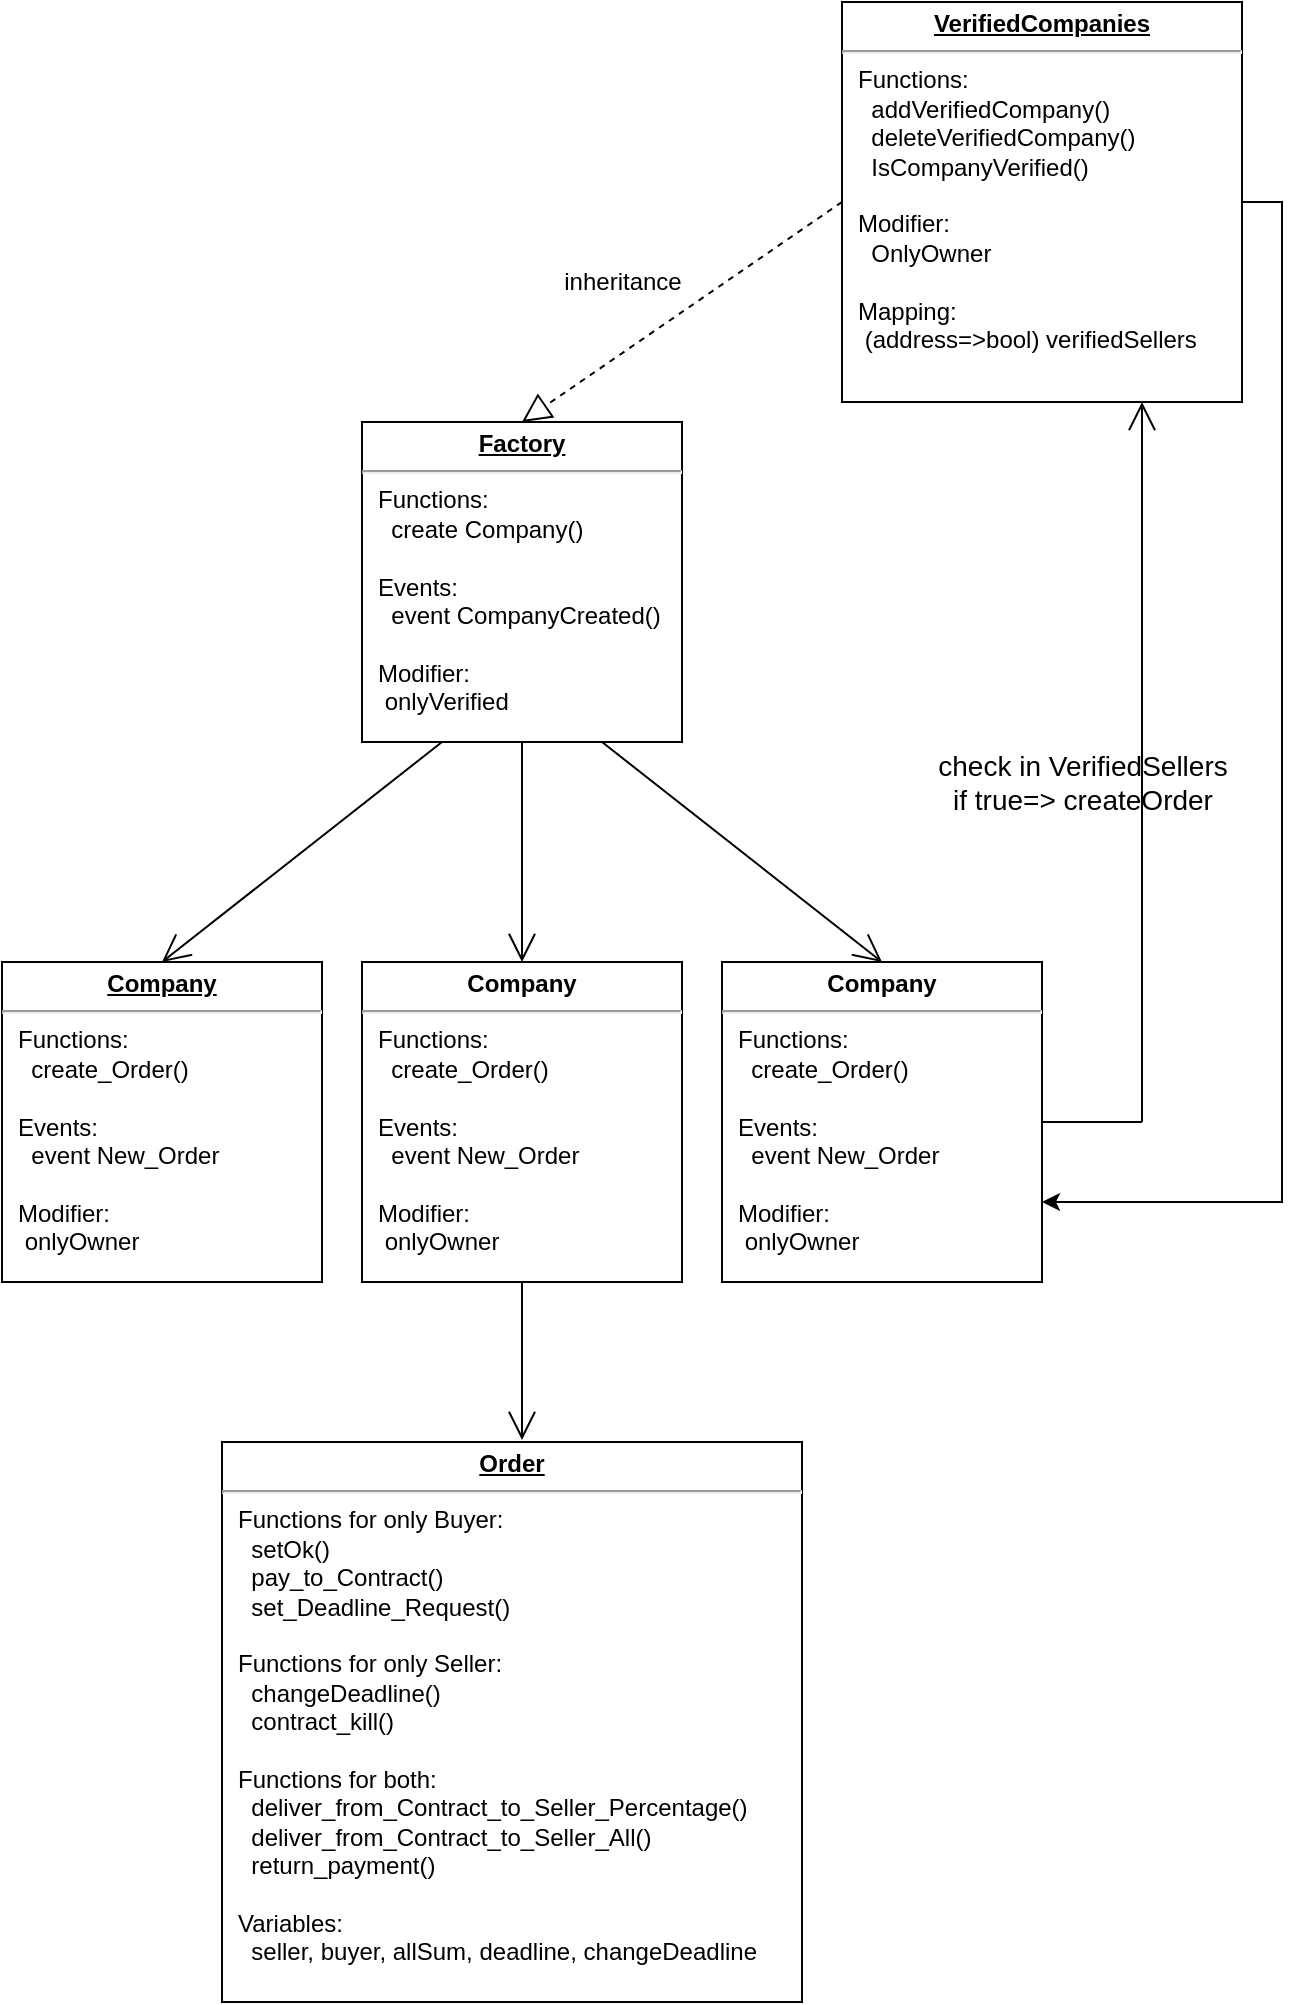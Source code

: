 <mxfile version="14.5.9" type="github">
  <diagram id="kgpKYQtTHZ0yAKxKKP6v" name="Page-1">
    <mxGraphModel dx="1185" dy="1793" grid="1" gridSize="10" guides="1" tooltips="1" connect="1" arrows="1" fold="1" page="1" pageScale="1" pageWidth="850" pageHeight="1100" math="0" shadow="0">
      <root>
        <mxCell id="0" />
        <mxCell id="1" parent="0" />
        <mxCell id="PqYOM1p5EghB7FxTp-5k-2" value="&lt;p style=&quot;margin: 0px ; margin-top: 4px ; text-align: center ; text-decoration: underline&quot;&gt;&lt;b&gt;Factory&lt;/b&gt;&lt;/p&gt;&lt;hr&gt;&lt;p style=&quot;margin: 0px ; margin-left: 8px&quot;&gt;Functions:&lt;/p&gt;&lt;p style=&quot;margin: 0px ; margin-left: 8px&quot;&gt;&amp;nbsp; create Company()&lt;/p&gt;&lt;p style=&quot;margin: 0px ; margin-left: 8px&quot;&gt;&lt;br&gt;&lt;/p&gt;&lt;p style=&quot;margin: 0px ; margin-left: 8px&quot;&gt;Events:&lt;/p&gt;&lt;p style=&quot;margin: 0px ; margin-left: 8px&quot;&gt;&amp;nbsp; event CompanyCreated()&lt;/p&gt;&lt;p style=&quot;margin: 0px ; margin-left: 8px&quot;&gt;&lt;br&gt;&lt;/p&gt;&lt;p style=&quot;margin: 0px ; margin-left: 8px&quot;&gt;Modifier:&lt;/p&gt;&lt;p style=&quot;margin: 0px ; margin-left: 8px&quot;&gt;&amp;nbsp;onlyVerified&lt;/p&gt;" style="verticalAlign=top;align=left;overflow=fill;fontSize=12;fontFamily=Helvetica;html=1;" vertex="1" parent="1">
          <mxGeometry x="330" y="130" width="160" height="160" as="geometry" />
        </mxCell>
        <mxCell id="PqYOM1p5EghB7FxTp-5k-17" value="" style="endArrow=open;endFill=1;endSize=12;html=1;exitX=0.25;exitY=1;exitDx=0;exitDy=0;entryX=0.5;entryY=0;entryDx=0;entryDy=0;" edge="1" parent="1" source="PqYOM1p5EghB7FxTp-5k-2" target="PqYOM1p5EghB7FxTp-5k-22">
          <mxGeometry width="160" relative="1" as="geometry">
            <mxPoint x="330" y="340" as="sourcePoint" />
            <mxPoint x="280" y="400" as="targetPoint" />
          </mxGeometry>
        </mxCell>
        <mxCell id="PqYOM1p5EghB7FxTp-5k-20" value="" style="endArrow=open;endFill=1;endSize=12;html=1;exitX=0.5;exitY=1;exitDx=0;exitDy=0;" edge="1" parent="1" source="PqYOM1p5EghB7FxTp-5k-2">
          <mxGeometry width="160" relative="1" as="geometry">
            <mxPoint x="360" y="370" as="sourcePoint" />
            <mxPoint x="410" y="400" as="targetPoint" />
          </mxGeometry>
        </mxCell>
        <mxCell id="PqYOM1p5EghB7FxTp-5k-21" value="" style="endArrow=open;endFill=1;endSize=12;html=1;exitX=0.75;exitY=1;exitDx=0;exitDy=0;entryX=0.5;entryY=0;entryDx=0;entryDy=0;" edge="1" parent="1" source="PqYOM1p5EghB7FxTp-5k-2" target="PqYOM1p5EghB7FxTp-5k-24">
          <mxGeometry width="160" relative="1" as="geometry">
            <mxPoint x="360" y="370" as="sourcePoint" />
            <mxPoint x="540" y="400" as="targetPoint" />
          </mxGeometry>
        </mxCell>
        <mxCell id="PqYOM1p5EghB7FxTp-5k-22" value="&lt;p style=&quot;margin: 0px ; margin-top: 4px ; text-align: center ; text-decoration: underline&quot;&gt;&lt;b&gt;Сompany&lt;/b&gt;&lt;/p&gt;&lt;hr&gt;&lt;p style=&quot;margin: 0px ; margin-left: 8px&quot;&gt;Functions:&lt;/p&gt;&lt;p style=&quot;margin: 0px ; margin-left: 8px&quot;&gt;&amp;nbsp; create_Order()&lt;/p&gt;&lt;p style=&quot;margin: 0px ; margin-left: 8px&quot;&gt;&lt;br&gt;&lt;/p&gt;&lt;p style=&quot;margin: 0px ; margin-left: 8px&quot;&gt;Events:&lt;/p&gt;&lt;p style=&quot;margin: 0px ; margin-left: 8px&quot;&gt;&amp;nbsp; event New_Order&lt;/p&gt;&lt;p style=&quot;margin: 0px ; margin-left: 8px&quot;&gt;&lt;br&gt;&lt;/p&gt;&lt;p style=&quot;margin: 0px ; margin-left: 8px&quot;&gt;Modifier:&lt;/p&gt;&lt;p style=&quot;margin: 0px ; margin-left: 8px&quot;&gt;&amp;nbsp;onlyOwner&lt;/p&gt;" style="verticalAlign=top;align=left;overflow=fill;fontSize=12;fontFamily=Helvetica;html=1;" vertex="1" parent="1">
          <mxGeometry x="150" y="400" width="160" height="160" as="geometry" />
        </mxCell>
        <mxCell id="PqYOM1p5EghB7FxTp-5k-23" value="&lt;p style=&quot;margin: 4px 0px 0px ; text-align: center&quot;&gt;&lt;b&gt;Сompany&lt;/b&gt;&lt;/p&gt;&lt;hr&gt;&lt;p style=&quot;margin: 0px 0px 0px 8px&quot;&gt;Functions:&lt;/p&gt;&lt;p style=&quot;margin: 0px 0px 0px 8px&quot;&gt;&amp;nbsp; create_Order()&lt;/p&gt;&lt;p style=&quot;margin: 0px 0px 0px 8px&quot;&gt;&lt;br&gt;&lt;/p&gt;&lt;p style=&quot;margin: 0px 0px 0px 8px&quot;&gt;Events:&lt;/p&gt;&lt;p style=&quot;margin: 0px 0px 0px 8px&quot;&gt;&amp;nbsp; event New_Order&lt;/p&gt;&lt;p style=&quot;margin: 0px 0px 0px 8px&quot;&gt;&lt;br&gt;&lt;/p&gt;&lt;p style=&quot;margin: 0px 0px 0px 8px&quot;&gt;Modifier:&lt;/p&gt;&lt;p style=&quot;margin: 0px 0px 0px 8px&quot;&gt;&amp;nbsp;onlyOwner&lt;/p&gt;" style="verticalAlign=top;align=left;overflow=fill;fontSize=12;fontFamily=Helvetica;html=1;" vertex="1" parent="1">
          <mxGeometry x="330" y="400" width="160" height="160" as="geometry" />
        </mxCell>
        <mxCell id="PqYOM1p5EghB7FxTp-5k-24" value="&lt;p style=&quot;margin: 4px 0px 0px ; text-align: center&quot;&gt;&lt;b&gt;Сompany&lt;/b&gt;&lt;/p&gt;&lt;hr&gt;&lt;p style=&quot;margin: 0px 0px 0px 8px&quot;&gt;Functions:&lt;/p&gt;&lt;p style=&quot;margin: 0px 0px 0px 8px&quot;&gt;&amp;nbsp; create_Order()&lt;/p&gt;&lt;p style=&quot;margin: 0px 0px 0px 8px&quot;&gt;&lt;br&gt;&lt;/p&gt;&lt;p style=&quot;margin: 0px 0px 0px 8px&quot;&gt;Events:&lt;/p&gt;&lt;p style=&quot;margin: 0px 0px 0px 8px&quot;&gt;&amp;nbsp; event New_Order&lt;/p&gt;&lt;p style=&quot;margin: 0px 0px 0px 8px&quot;&gt;&lt;br&gt;&lt;/p&gt;&lt;p style=&quot;margin: 0px 0px 0px 8px&quot;&gt;Modifier:&lt;/p&gt;&lt;p style=&quot;margin: 0px 0px 0px 8px&quot;&gt;&amp;nbsp;onlyOwner&lt;/p&gt;" style="verticalAlign=top;align=left;overflow=fill;fontSize=12;fontFamily=Helvetica;html=1;" vertex="1" parent="1">
          <mxGeometry x="510" y="400" width="160" height="160" as="geometry" />
        </mxCell>
        <mxCell id="PqYOM1p5EghB7FxTp-5k-25" value="" style="endArrow=open;endFill=1;endSize=12;html=1;exitX=0.5;exitY=1;exitDx=0;exitDy=0;" edge="1" parent="1" source="PqYOM1p5EghB7FxTp-5k-23">
          <mxGeometry width="160" relative="1" as="geometry">
            <mxPoint x="270" y="610" as="sourcePoint" />
            <mxPoint x="410" y="639" as="targetPoint" />
          </mxGeometry>
        </mxCell>
        <mxCell id="PqYOM1p5EghB7FxTp-5k-28" value="&lt;p style=&quot;margin: 0px ; margin-top: 4px ; text-align: center ; text-decoration: underline&quot;&gt;&lt;b&gt;Order&lt;/b&gt;&lt;/p&gt;&lt;hr&gt;&lt;p style=&quot;margin: 0px ; margin-left: 8px&quot;&gt;Functions for only Buyer:&lt;/p&gt;&lt;p style=&quot;margin: 0px ; margin-left: 8px&quot;&gt;&amp;nbsp; setOk()&lt;/p&gt;&lt;p style=&quot;margin: 0px ; margin-left: 8px&quot;&gt;&amp;nbsp; pay_to_Contract()&lt;/p&gt;&lt;p style=&quot;margin: 0px ; margin-left: 8px&quot;&gt;&amp;nbsp; set_Deadline_Request()&lt;br&gt;&lt;/p&gt;&lt;p style=&quot;margin: 0px ; margin-left: 8px&quot;&gt;&lt;br&gt;&lt;/p&gt;&lt;p style=&quot;margin: 0px ; margin-left: 8px&quot;&gt;Functions for only Seller:&lt;br&gt;&lt;/p&gt;&lt;p style=&quot;margin: 0px ; margin-left: 8px&quot;&gt;&amp;nbsp; changeDeadline()&lt;br&gt;&lt;/p&gt;&lt;p style=&quot;margin: 0px ; margin-left: 8px&quot;&gt;&amp;nbsp;&amp;nbsp;contract_kill()&lt;/p&gt;&lt;p style=&quot;margin: 0px ; margin-left: 8px&quot;&gt;&lt;br&gt;&lt;/p&gt;&lt;p style=&quot;margin: 0px ; margin-left: 8px&quot;&gt;Functions for both:&lt;/p&gt;&lt;p style=&quot;margin: 0px ; margin-left: 8px&quot;&gt;&amp;nbsp; deliver_from_Contract_to_Seller_Percentage()&lt;br&gt;&lt;/p&gt;&lt;p style=&quot;margin: 0px ; margin-left: 8px&quot;&gt;&amp;nbsp; deliver_from_Contract_to_Seller_All()&lt;br&gt;&lt;/p&gt;&lt;p style=&quot;margin: 0px ; margin-left: 8px&quot;&gt;&amp;nbsp; return_payment()&lt;/p&gt;&lt;p style=&quot;margin: 0px ; margin-left: 8px&quot;&gt;&lt;br&gt;&lt;/p&gt;&lt;p style=&quot;margin: 0px ; margin-left: 8px&quot;&gt;Variables:&lt;/p&gt;&lt;p style=&quot;margin: 0px ; margin-left: 8px&quot;&gt;&amp;nbsp; seller, buyer, allSum, deadline, changeDeadline&lt;/p&gt;" style="verticalAlign=top;align=left;overflow=fill;fontSize=12;fontFamily=Helvetica;html=1;" vertex="1" parent="1">
          <mxGeometry x="260" y="640" width="290" height="280" as="geometry" />
        </mxCell>
        <mxCell id="PqYOM1p5EghB7FxTp-5k-40" style="edgeStyle=orthogonalEdgeStyle;rounded=0;orthogonalLoop=1;jettySize=auto;html=1;exitX=1;exitY=0.5;exitDx=0;exitDy=0;entryX=1;entryY=0.75;entryDx=0;entryDy=0;" edge="1" parent="1" source="PqYOM1p5EghB7FxTp-5k-29" target="PqYOM1p5EghB7FxTp-5k-24">
          <mxGeometry relative="1" as="geometry" />
        </mxCell>
        <mxCell id="PqYOM1p5EghB7FxTp-5k-29" value="&lt;p style=&quot;margin: 0px ; margin-top: 4px ; text-align: center ; text-decoration: underline&quot;&gt;&lt;b&gt;VerifiedCompanies&lt;/b&gt;&lt;/p&gt;&lt;hr&gt;&lt;p style=&quot;margin: 0px ; margin-left: 8px&quot;&gt;Functions:&lt;/p&gt;&lt;p style=&quot;margin: 0px ; margin-left: 8px&quot;&gt;&amp;nbsp; addVerifiedCompany()&lt;/p&gt;&lt;p style=&quot;margin: 0px ; margin-left: 8px&quot;&gt;&amp;nbsp;&amp;nbsp;deleteVerifiedCompany()&lt;/p&gt;&lt;p style=&quot;margin: 0px ; margin-left: 8px&quot;&gt;&amp;nbsp; IsCompanyVerified()&lt;/p&gt;&lt;p style=&quot;margin: 0px ; margin-left: 8px&quot;&gt;&lt;br&gt;&lt;/p&gt;&lt;p style=&quot;margin: 0px ; margin-left: 8px&quot;&gt;Modifier:&lt;/p&gt;&lt;p style=&quot;margin: 0px ; margin-left: 8px&quot;&gt;&amp;nbsp; OnlyOwner&lt;/p&gt;&lt;p style=&quot;margin: 0px ; margin-left: 8px&quot;&gt;&lt;br&gt;&lt;/p&gt;&lt;p style=&quot;margin: 0px ; margin-left: 8px&quot;&gt;Mapping:&lt;/p&gt;&lt;p style=&quot;margin: 0px ; margin-left: 8px&quot;&gt;&amp;nbsp;(address=&amp;gt;bool) verifiedSellers&lt;br&gt;&lt;/p&gt;" style="verticalAlign=top;align=left;overflow=fill;fontSize=12;fontFamily=Helvetica;html=1;" vertex="1" parent="1">
          <mxGeometry x="570" y="-80" width="200" height="200" as="geometry" />
        </mxCell>
        <mxCell id="PqYOM1p5EghB7FxTp-5k-32" value="" style="endArrow=block;dashed=1;endFill=0;endSize=12;html=1;entryX=0.5;entryY=0;entryDx=0;entryDy=0;exitX=0;exitY=0.5;exitDx=0;exitDy=0;" edge="1" parent="1" source="PqYOM1p5EghB7FxTp-5k-29" target="PqYOM1p5EghB7FxTp-5k-2">
          <mxGeometry width="160" relative="1" as="geometry">
            <mxPoint x="470" y="50" as="sourcePoint" />
            <mxPoint x="650" y="140" as="targetPoint" />
          </mxGeometry>
        </mxCell>
        <mxCell id="PqYOM1p5EghB7FxTp-5k-33" value="inheritance" style="text;html=1;align=center;verticalAlign=middle;resizable=0;points=[];autosize=1;strokeColor=none;" vertex="1" parent="1">
          <mxGeometry x="425" y="50" width="70" height="20" as="geometry" />
        </mxCell>
        <mxCell id="PqYOM1p5EghB7FxTp-5k-35" value="" style="line;strokeWidth=1;fillColor=none;align=left;verticalAlign=middle;spacingTop=-1;spacingLeft=3;spacingRight=3;rotatable=0;labelPosition=right;points=[];portConstraint=eastwest;" vertex="1" parent="1">
          <mxGeometry x="670" y="476" width="50" height="8" as="geometry" />
        </mxCell>
        <mxCell id="PqYOM1p5EghB7FxTp-5k-36" value="" style="endArrow=open;endFill=1;endSize=12;html=1;entryX=0.75;entryY=1;entryDx=0;entryDy=0;" edge="1" parent="1" target="PqYOM1p5EghB7FxTp-5k-29">
          <mxGeometry width="160" relative="1" as="geometry">
            <mxPoint x="720" y="480" as="sourcePoint" />
            <mxPoint x="720" y="300" as="targetPoint" />
          </mxGeometry>
        </mxCell>
        <mxCell id="PqYOM1p5EghB7FxTp-5k-41" value="&lt;font style=&quot;font-size: 14px&quot;&gt;check in VerifiedSellers&lt;br&gt;if true=&amp;gt; createOrder&lt;/font&gt;" style="text;html=1;align=center;verticalAlign=middle;resizable=0;points=[];autosize=1;strokeColor=none;" vertex="1" parent="1">
          <mxGeometry x="610" y="290" width="160" height="40" as="geometry" />
        </mxCell>
      </root>
    </mxGraphModel>
  </diagram>
</mxfile>
